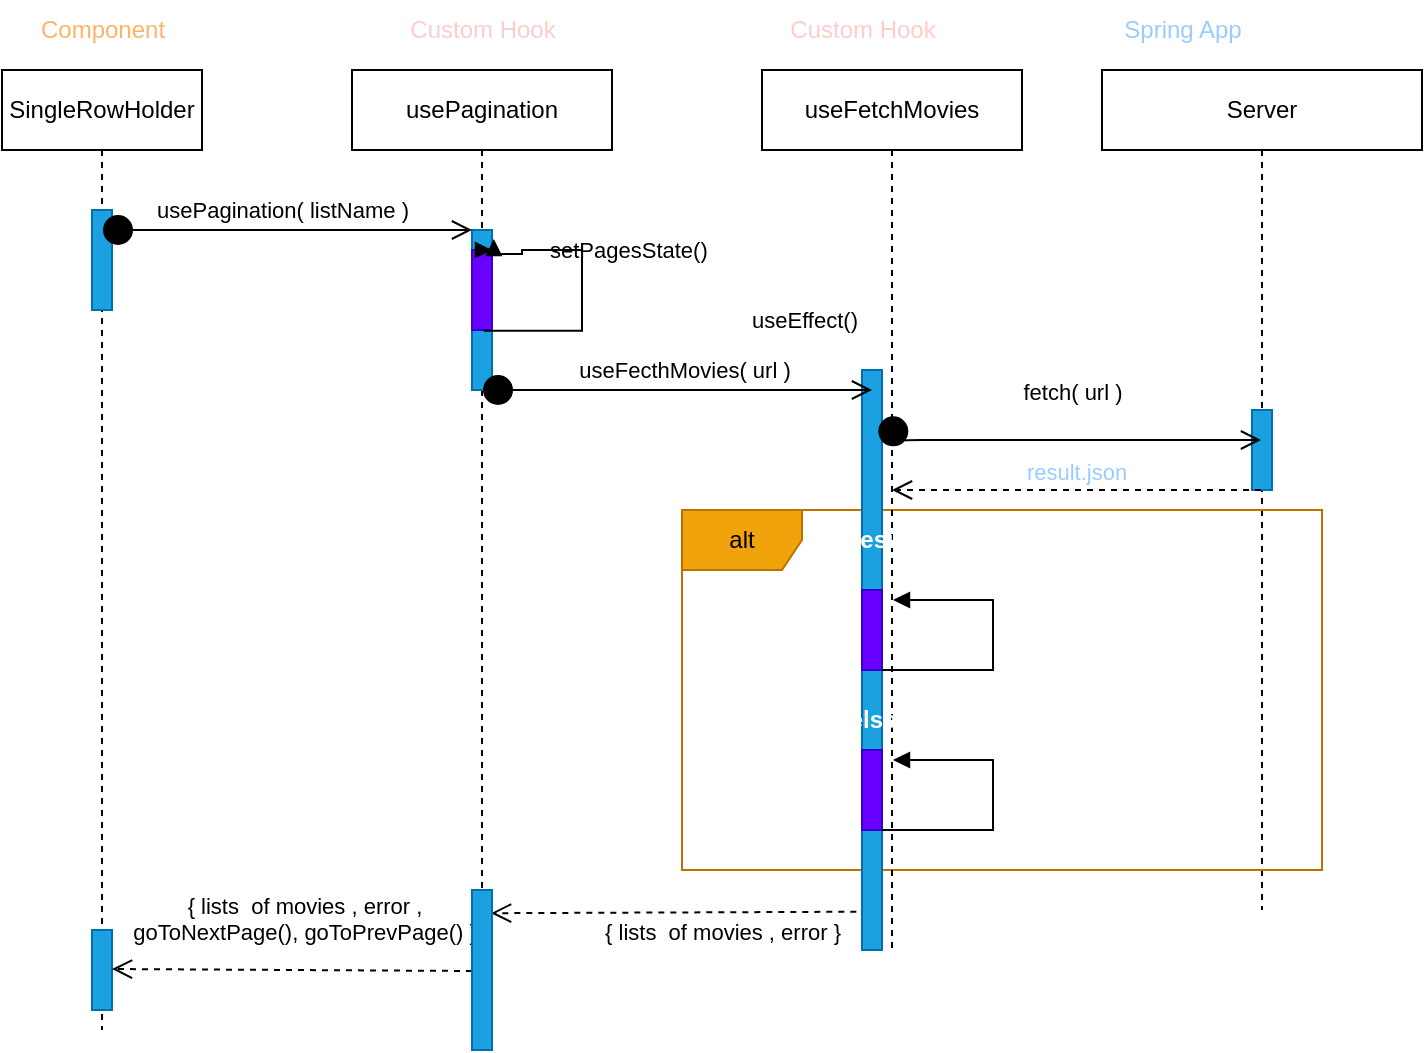 <mxfile>
    <diagram id="yx4y9TxT6wPx1kU1Ha-k" name="Page-1">
        <mxGraphModel dx="1484" dy="560" grid="1" gridSize="10" guides="1" tooltips="1" connect="1" arrows="1" fold="1" page="1" pageScale="1" pageWidth="850" pageHeight="1100" math="0" shadow="0">
            <root>
                <mxCell id="0"/>
                <mxCell id="1" parent="0"/>
                <mxCell id="8" value="Server" style="shape=umlLifeline;perimeter=lifelinePerimeter;whiteSpace=wrap;html=1;container=1;collapsible=0;recursiveResize=0;outlineConnect=0;" parent="1" vertex="1">
                    <mxGeometry x="670" y="40" width="160" height="420" as="geometry"/>
                </mxCell>
                <mxCell id="18" value="" style="html=1;points=[];perimeter=orthogonalPerimeter;fillColor=#1ba1e2;fontColor=#ffffff;strokeColor=#006EAF;" parent="8" vertex="1">
                    <mxGeometry x="75" y="170" width="10" height="40" as="geometry"/>
                </mxCell>
                <mxCell id="73" value="setData( result )" style="text;html=1;align=center;verticalAlign=middle;resizable=0;points=[];autosize=1;strokeColor=none;fillColor=none;fontColor=#FFFFFF;" vertex="1" parent="8">
                    <mxGeometry x="-60" y="260" width="110" height="30" as="geometry"/>
                </mxCell>
                <mxCell id="87" value="alt" style="shape=umlFrame;whiteSpace=wrap;html=1;fontColor=#000000;fillColor=#f0a30a;strokeColor=#BD7000;" vertex="1" parent="8">
                    <mxGeometry x="-210" y="220" width="320" height="180" as="geometry"/>
                </mxCell>
                <mxCell id="10" value="usePagination" style="shape=umlLifeline;perimeter=lifelinePerimeter;whiteSpace=wrap;html=1;container=1;collapsible=0;recursiveResize=0;outlineConnect=0;" parent="1" vertex="1">
                    <mxGeometry x="295" y="40" width="130" height="410" as="geometry"/>
                </mxCell>
                <mxCell id="19" value="" style="html=1;points=[];perimeter=orthogonalPerimeter;fillColor=#1ba1e2;fontColor=#ffffff;strokeColor=#006EAF;" parent="10" vertex="1">
                    <mxGeometry x="60" y="80" width="10" height="80" as="geometry"/>
                </mxCell>
                <mxCell id="25" value="" style="html=1;points=[];perimeter=orthogonalPerimeter;fillColor=#6a00ff;fontColor=#ffffff;strokeColor=#3700CC;" parent="10" vertex="1">
                    <mxGeometry x="60" y="90" width="10" height="40" as="geometry"/>
                </mxCell>
                <mxCell id="26" value="setPagesState()" style="edgeStyle=orthogonalEdgeStyle;html=1;align=left;spacingLeft=2;endArrow=block;rounded=0;entryX=1;entryY=0;" parent="10" source="10" target="25" edge="1">
                    <mxGeometry x="1" y="25" relative="1" as="geometry">
                        <mxPoint x="75" y="125" as="sourcePoint"/>
                        <Array as="points">
                            <mxPoint x="105" y="125"/>
                            <mxPoint x="105" y="90"/>
                        </Array>
                        <mxPoint x="25" y="25" as="offset"/>
                    </mxGeometry>
                </mxCell>
                <mxCell id="82" value="" style="edgeStyle=orthogonalEdgeStyle;html=1;align=left;spacingLeft=2;endArrow=block;rounded=0;entryX=1.091;entryY=0.056;strokeColor=default;fontColor=#FFFFFF;entryDx=0;entryDy=0;entryPerimeter=0;exitX=0.587;exitY=1.009;exitDx=0;exitDy=0;exitPerimeter=0;" edge="1" target="19" parent="10" source="25">
                    <mxGeometry x="0.231" relative="1" as="geometry">
                        <mxPoint x="70" y="100" as="sourcePoint"/>
                        <Array as="points">
                            <mxPoint x="115" y="131"/>
                            <mxPoint x="115" y="90"/>
                            <mxPoint x="85" y="90"/>
                            <mxPoint x="85" y="92"/>
                            <mxPoint x="71" y="92"/>
                        </Array>
                        <mxPoint x="85" y="75" as="targetPoint"/>
                        <mxPoint as="offset"/>
                    </mxGeometry>
                </mxCell>
                <mxCell id="72" value="" style="edgeStyle=none;html=1;strokeColor=default;fontColor=#FFFFFF;startArrow=none;" edge="1" parent="10" target="10">
                    <mxGeometry relative="1" as="geometry">
                        <mxPoint x="64.5" y="290" as="sourcePoint"/>
                    </mxGeometry>
                </mxCell>
                <mxCell id="11" value="SingleRowHolder" style="shape=umlLifeline;perimeter=lifelinePerimeter;whiteSpace=wrap;html=1;container=1;collapsible=0;recursiveResize=0;outlineConnect=0;" parent="1" vertex="1">
                    <mxGeometry x="120" y="40" width="100" height="480" as="geometry"/>
                </mxCell>
                <mxCell id="13" value="" style="html=1;points=[];perimeter=orthogonalPerimeter;fillColor=#1ba1e2;fontColor=#ffffff;strokeColor=#006EAF;" parent="11" vertex="1">
                    <mxGeometry x="45" y="70" width="10" height="50" as="geometry"/>
                </mxCell>
                <mxCell id="94" value="" style="html=1;points=[];perimeter=orthogonalPerimeter;fontColor=#ffffff;fillColor=#1ba1e2;strokeColor=#006EAF;" vertex="1" parent="11">
                    <mxGeometry x="45" y="430" width="10" height="40" as="geometry"/>
                </mxCell>
                <mxCell id="12" value="useFetchMovies" style="shape=umlLifeline;perimeter=lifelinePerimeter;whiteSpace=wrap;html=1;container=1;collapsible=0;recursiveResize=0;outlineConnect=0;" parent="1" vertex="1">
                    <mxGeometry x="500" y="40" width="130" height="440" as="geometry"/>
                </mxCell>
                <mxCell id="20" value="" style="html=1;points=[];perimeter=orthogonalPerimeter;fillColor=#1ba1e2;fontColor=#ffffff;strokeColor=#006EAF;" parent="12" vertex="1">
                    <mxGeometry x="50" y="150" width="10" height="290" as="geometry"/>
                </mxCell>
                <mxCell id="68" value="&lt;b&gt;&lt;font color=&quot;#ffffff&quot;&gt;if ( result )&lt;/font&gt;&lt;/b&gt;" style="text;html=1;align=center;verticalAlign=middle;resizable=0;points=[];autosize=1;strokeColor=none;fillColor=none;fontColor=#99CCFF;" vertex="1" parent="12">
                    <mxGeometry x="15" y="220" width="80" height="30" as="geometry"/>
                </mxCell>
                <mxCell id="50" value="fetch( url )" style="html=1;verticalAlign=bottom;startArrow=circle;startFill=1;endArrow=open;startSize=6;endSize=8;" parent="12" edge="1" target="8">
                    <mxGeometry x="0.025" y="15" width="80" relative="1" as="geometry">
                        <mxPoint x="60" y="175" as="sourcePoint"/>
                        <mxPoint x="220" y="185" as="targetPoint"/>
                        <Array as="points">
                            <mxPoint x="70" y="185"/>
                            <mxPoint x="190" y="185"/>
                            <mxPoint x="200" y="185"/>
                        </Array>
                        <mxPoint as="offset"/>
                    </mxGeometry>
                </mxCell>
                <mxCell id="53" value="" style="html=1;points=[];perimeter=orthogonalPerimeter;fillColor=#6a00ff;fontColor=#ffffff;strokeColor=#3700CC;" parent="12" vertex="1">
                    <mxGeometry x="50" y="260" width="10" height="40" as="geometry"/>
                </mxCell>
                <mxCell id="52" value="useEffect()" style="edgeStyle=orthogonalEdgeStyle;html=1;align=left;spacingLeft=2;endArrow=block;rounded=0;entryX=1;entryY=0;" parent="12" edge="1">
                    <mxGeometry x="1" y="-159" relative="1" as="geometry">
                        <mxPoint x="60" y="300" as="sourcePoint"/>
                        <Array as="points">
                            <mxPoint x="115.5" y="300"/>
                            <mxPoint x="115.5" y="265"/>
                        </Array>
                        <mxPoint x="65.5" y="265" as="targetPoint"/>
                        <mxPoint x="-75" y="19" as="offset"/>
                    </mxGeometry>
                </mxCell>
                <mxCell id="74" value="&lt;b&gt;[ else ]&lt;/b&gt;" style="text;html=1;align=center;verticalAlign=middle;resizable=0;points=[];autosize=1;strokeColor=none;fillColor=none;fontColor=#FFFFFF;" vertex="1" parent="12">
                    <mxGeometry x="25" y="310" width="60" height="30" as="geometry"/>
                </mxCell>
                <mxCell id="75" value="" style="html=1;points=[];perimeter=orthogonalPerimeter;fillColor=#6a00ff;fontColor=#ffffff;strokeColor=#3700CC;" vertex="1" parent="12">
                    <mxGeometry x="50" y="340" width="10" height="40" as="geometry"/>
                </mxCell>
                <mxCell id="76" value="" style="edgeStyle=orthogonalEdgeStyle;html=1;align=left;spacingLeft=2;endArrow=block;rounded=0;entryX=1;entryY=0;" edge="1" parent="12">
                    <mxGeometry x="1" y="-159" relative="1" as="geometry">
                        <mxPoint x="60" y="380" as="sourcePoint"/>
                        <Array as="points">
                            <mxPoint x="115.5" y="380"/>
                            <mxPoint x="115.5" y="345"/>
                        </Array>
                        <mxPoint x="65.5" y="345" as="targetPoint"/>
                        <mxPoint x="-75" y="19" as="offset"/>
                    </mxGeometry>
                </mxCell>
                <mxCell id="39" value="&lt;span style=&quot;color: rgba(0, 0, 0, 0); font-family: monospace; font-size: 0px; text-align: start; background-color: rgb(42, 37, 47);&quot;&gt;%3CmxGraphModel%3E%3Croot%3E%3CmxCell%20id%3D%220%22%2F%3E%3CmxCell%20id%3D%221%22%20parent%3D%220%22%2F%3E%3CmxCell%20id%3D%222%22%20value%3D%22useFetchMovies(%20listName%20)%22%20style%3D%22edgeLabel%3Bhtml%3D1%3Balign%3Dcenter%3BverticalAlign%3Dmiddle%3Bresizable%3D0%3Bpoints%3D%5B%5D%3B%22%20vertex%3D%221%22%20connectable%3D%220%22%20parent%3D%221%22%3E%3CmxGeometry%20x%3D%22288.43%22%20y%3D%22116.84%22%20as%3D%22geometry%22%2F%3E%3C%2FmxCell%3E%3C%2Froot%3E%3C%2FmxGraphModel%3E&lt;/span&gt;" style="html=1;verticalAlign=bottom;startArrow=circle;startFill=1;endArrow=open;startSize=6;endSize=8;" parent="1" edge="1">
                    <mxGeometry width="80" relative="1" as="geometry">
                        <mxPoint x="360" y="200" as="sourcePoint"/>
                        <mxPoint x="555" y="200" as="targetPoint"/>
                        <Array as="points">
                            <mxPoint x="455.5" y="200"/>
                        </Array>
                    </mxGeometry>
                </mxCell>
                <mxCell id="40" value="&lt;span style=&quot;color: rgba(0, 0, 0, 0); font-family: monospace; font-size: 0px; text-align: start; background-color: rgb(42, 37, 47);&quot;&gt;%3CmxGraphModel%3E%3Croot%3E%3CmxCell%20id%3D%220%22%2F%3E%3CmxCell%20id%3D%221%22%20parent%3D%220%22%2F%3E%3CmxCell%20id%3D%222%22%20value%3D%22useFetchMovies(%20listName%20)%22%20style%3D%22edgeLabel%3Bhtml%3D1%3Balign%3Dcenter%3BverticalAlign%3Dmiddle%3Bresizable%3D0%3Bpoints%3D%5B%5D%3B%22%20vertex%3D%221%22%20connectable%3D%220%22%20parent%3D%221%22%3E%3CmxGeometry%20x%3D%22288.43%22%20y%3D%22116.84%22%20as%3D%22geometry%22%2F%3E%3C%2FmxCell%3E%3C%2Froot%3E%3C%2FmxGraphModel%3E&lt;/span&gt;" style="edgeLabel;html=1;align=center;verticalAlign=middle;resizable=0;points=[];" parent="39" vertex="1" connectable="0">
                    <mxGeometry x="0.205" y="1" relative="1" as="geometry">
                        <mxPoint x="-24" y="1" as="offset"/>
                    </mxGeometry>
                </mxCell>
                <mxCell id="41" value="&lt;span style=&quot;color: rgba(0, 0, 0, 0); font-family: monospace; font-size: 0px; text-align: start; background-color: rgb(42, 37, 47);&quot;&gt;%3CmxGraphModel%3E%3Croot%3E%3CmxCell%20id%3D%220%22%2F%3E%3CmxCell%20id%3D%221%22%20parent%3D%220%22%2F%3E%3CmxCell%20id%3D%222%22%20value%3D%22useFetchMovies(%20listName%20)%22%20style%3D%22edgeLabel%3Bhtml%3D1%3Balign%3Dcenter%3BverticalAlign%3Dmiddle%3Bresizable%3D0%3Bpoints%3D%5B%5D%3B%22%20vertex%3D%221%22%20connectable%3D%220%22%20parent%3D%221%22%3E%3CmxGeometry%20x%3D%22288.43%22%20y%3D%22116.84%22%20as%3D%22geometry%22%2F%3E%3C%2FmxCell%3E%3C%2Froot%3E%3C%2FmxGraphModel%3E&lt;/span&gt;" style="edgeLabel;html=1;align=center;verticalAlign=middle;resizable=0;points=[];" parent="39" vertex="1" connectable="0">
                    <mxGeometry x="0.266" y="2" relative="1" as="geometry">
                        <mxPoint as="offset"/>
                    </mxGeometry>
                </mxCell>
                <mxCell id="49" value="useFecthMovies( url )" style="edgeLabel;html=1;align=center;verticalAlign=middle;resizable=0;points=[];" parent="39" vertex="1" connectable="0">
                    <mxGeometry x="-0.349" y="1" relative="1" as="geometry">
                        <mxPoint x="37" y="-9" as="offset"/>
                    </mxGeometry>
                </mxCell>
                <mxCell id="55" value="{ lists&amp;nbsp; of movies , error }" style="html=1;verticalAlign=bottom;endArrow=open;dashed=1;endSize=8;exitX=-0.284;exitY=0.934;exitDx=0;exitDy=0;exitPerimeter=0;entryX=0.952;entryY=0.145;entryDx=0;entryDy=0;entryPerimeter=0;" edge="1" parent="1" source="20" target="91">
                    <mxGeometry x="-0.264" y="19" relative="1" as="geometry">
                        <mxPoint x="550" y="440" as="sourcePoint"/>
                        <mxPoint x="390" y="460" as="targetPoint"/>
                        <Array as="points"/>
                        <mxPoint as="offset"/>
                    </mxGeometry>
                </mxCell>
                <mxCell id="32" value="&lt;span style=&quot;color: rgba(0, 0, 0, 0); font-family: monospace; font-size: 0px; text-align: start; background-color: rgb(42, 37, 47);&quot;&gt;%3CmxGraphModel%3E%3Croot%3E%3CmxCell%20id%3D%220%22%2F%3E%3CmxCell%20id%3D%221%22%20parent%3D%220%22%2F%3E%3CmxCell%20id%3D%222%22%20value%3D%22useFetchMovies(%20listName%20)%22%20style%3D%22edgeLabel%3Bhtml%3D1%3Balign%3Dcenter%3BverticalAlign%3Dmiddle%3Bresizable%3D0%3Bpoints%3D%5B%5D%3B%22%20vertex%3D%221%22%20connectable%3D%220%22%20parent%3D%221%22%3E%3CmxGeometry%20x%3D%22288.43%22%20y%3D%22116.84%22%20as%3D%22geometry%22%2F%3E%3C%2FmxCell%3E%3C%2Froot%3E%3C%2FmxGraphModel%3E&lt;/span&gt;" style="html=1;verticalAlign=bottom;startArrow=circle;startFill=1;endArrow=open;startSize=6;endSize=8;" parent="1" edge="1">
                    <mxGeometry width="80" relative="1" as="geometry">
                        <mxPoint x="170" y="120" as="sourcePoint"/>
                        <mxPoint x="355" y="120" as="targetPoint"/>
                        <Array as="points">
                            <mxPoint x="355" y="120"/>
                            <mxPoint x="255" y="120"/>
                        </Array>
                    </mxGeometry>
                </mxCell>
                <mxCell id="34" value="&lt;span style=&quot;color: rgba(0, 0, 0, 0); font-family: monospace; font-size: 0px; text-align: start; background-color: rgb(42, 37, 47);&quot;&gt;%3CmxGraphModel%3E%3Croot%3E%3CmxCell%20id%3D%220%22%2F%3E%3CmxCell%20id%3D%221%22%20parent%3D%220%22%2F%3E%3CmxCell%20id%3D%222%22%20value%3D%22useFetchMovies(%20listName%20)%22%20style%3D%22edgeLabel%3Bhtml%3D1%3Balign%3Dcenter%3BverticalAlign%3Dmiddle%3Bresizable%3D0%3Bpoints%3D%5B%5D%3B%22%20vertex%3D%221%22%20connectable%3D%220%22%20parent%3D%221%22%3E%3CmxGeometry%20x%3D%22288.43%22%20y%3D%22116.84%22%20as%3D%22geometry%22%2F%3E%3C%2FmxCell%3E%3C%2Froot%3E%3C%2FmxGraphModel%3E&lt;/span&gt;" style="edgeLabel;html=1;align=center;verticalAlign=middle;resizable=0;points=[];" parent="32" vertex="1" connectable="0">
                    <mxGeometry x="0.205" y="1" relative="1" as="geometry">
                        <mxPoint x="-24" y="1" as="offset"/>
                    </mxGeometry>
                </mxCell>
                <mxCell id="35" value="&lt;span style=&quot;color: rgba(0, 0, 0, 0); font-family: monospace; font-size: 0px; text-align: start; background-color: rgb(42, 37, 47);&quot;&gt;%3CmxGraphModel%3E%3Croot%3E%3CmxCell%20id%3D%220%22%2F%3E%3CmxCell%20id%3D%221%22%20parent%3D%220%22%2F%3E%3CmxCell%20id%3D%222%22%20value%3D%22useFetchMovies(%20listName%20)%22%20style%3D%22edgeLabel%3Bhtml%3D1%3Balign%3Dcenter%3BverticalAlign%3Dmiddle%3Bresizable%3D0%3Bpoints%3D%5B%5D%3B%22%20vertex%3D%221%22%20connectable%3D%220%22%20parent%3D%221%22%3E%3CmxGeometry%20x%3D%22288.43%22%20y%3D%22116.84%22%20as%3D%22geometry%22%2F%3E%3C%2FmxCell%3E%3C%2Froot%3E%3C%2FmxGraphModel%3E&lt;/span&gt;" style="edgeLabel;html=1;align=center;verticalAlign=middle;resizable=0;points=[];" parent="32" vertex="1" connectable="0">
                    <mxGeometry x="0.266" y="2" relative="1" as="geometry">
                        <mxPoint as="offset"/>
                    </mxGeometry>
                </mxCell>
                <mxCell id="57" value="usePagination( listName )" style="edgeLabel;html=1;align=center;verticalAlign=middle;resizable=0;points=[];" vertex="1" connectable="0" parent="32">
                    <mxGeometry x="-0.694" y="-2" relative="1" as="geometry">
                        <mxPoint x="31" y="-12" as="offset"/>
                    </mxGeometry>
                </mxCell>
                <mxCell id="58" value="{ lists&amp;nbsp; of movies , error ,&lt;br&gt;goToNextPage(), goToPrevPage() }" style="html=1;verticalAlign=bottom;endArrow=open;dashed=1;endSize=8;" edge="1" parent="1">
                    <mxGeometry x="-0.055" y="-10" relative="1" as="geometry">
                        <mxPoint x="355" y="490.5" as="sourcePoint"/>
                        <mxPoint x="175" y="489.5" as="targetPoint"/>
                        <mxPoint x="1" as="offset"/>
                    </mxGeometry>
                </mxCell>
                <mxCell id="59" value="&lt;font color=&quot;#ffb366&quot;&gt;Component&lt;/font&gt;" style="text;html=1;align=center;verticalAlign=middle;resizable=0;points=[];autosize=1;strokeColor=none;fillColor=none;" vertex="1" parent="1">
                    <mxGeometry x="125" y="5" width="90" height="30" as="geometry"/>
                </mxCell>
                <mxCell id="60" value="&lt;font color=&quot;#ffcccc&quot;&gt;Custom Hook&lt;/font&gt;" style="text;html=1;align=center;verticalAlign=middle;resizable=0;points=[];autosize=1;strokeColor=none;fillColor=none;" vertex="1" parent="1">
                    <mxGeometry x="310" y="5" width="100" height="30" as="geometry"/>
                </mxCell>
                <mxCell id="62" value="&lt;font color=&quot;#ffcccc&quot;&gt;Custom Hook&lt;/font&gt;" style="text;html=1;align=center;verticalAlign=middle;resizable=0;points=[];autosize=1;strokeColor=none;fillColor=none;" vertex="1" parent="1">
                    <mxGeometry x="500" y="5" width="100" height="30" as="geometry"/>
                </mxCell>
                <mxCell id="63" value="&lt;font color=&quot;#99ccff&quot;&gt;Spring App&lt;/font&gt;" style="text;html=1;align=center;verticalAlign=middle;resizable=0;points=[];autosize=1;strokeColor=none;fillColor=none;" vertex="1" parent="1">
                    <mxGeometry x="670" y="5" width="80" height="30" as="geometry"/>
                </mxCell>
                <mxCell id="71" value="result.json" style="html=1;verticalAlign=bottom;endArrow=open;dashed=1;endSize=8;strokeColor=default;fontColor=#99CCFF;" edge="1" parent="1" source="8" target="12">
                    <mxGeometry relative="1" as="geometry">
                        <mxPoint x="710" y="260" as="sourcePoint"/>
                        <mxPoint x="630" y="260" as="targetPoint"/>
                    </mxGeometry>
                </mxCell>
                <mxCell id="66" value="" style="edgeStyle=none;html=1;strokeColor=default;fontColor=#99CCFF;" edge="1" parent="1" target="53">
                    <mxGeometry relative="1" as="geometry">
                        <mxPoint x="560" y="320" as="sourcePoint"/>
                    </mxGeometry>
                </mxCell>
                <mxCell id="77" value="setError( &quot;message&quot; )" style="text;html=1;align=center;verticalAlign=middle;resizable=0;points=[];autosize=1;strokeColor=none;fillColor=none;fontColor=#FFFFFF;" vertex="1" parent="1">
                    <mxGeometry x="610" y="390" width="140" height="30" as="geometry"/>
                </mxCell>
                <mxCell id="91" value="" style="html=1;points=[];perimeter=orthogonalPerimeter;fontColor=#ffffff;fillColor=#1ba1e2;strokeColor=#006EAF;" vertex="1" parent="1">
                    <mxGeometry x="355" y="450" width="10" height="80" as="geometry"/>
                </mxCell>
            </root>
        </mxGraphModel>
    </diagram>
</mxfile>
